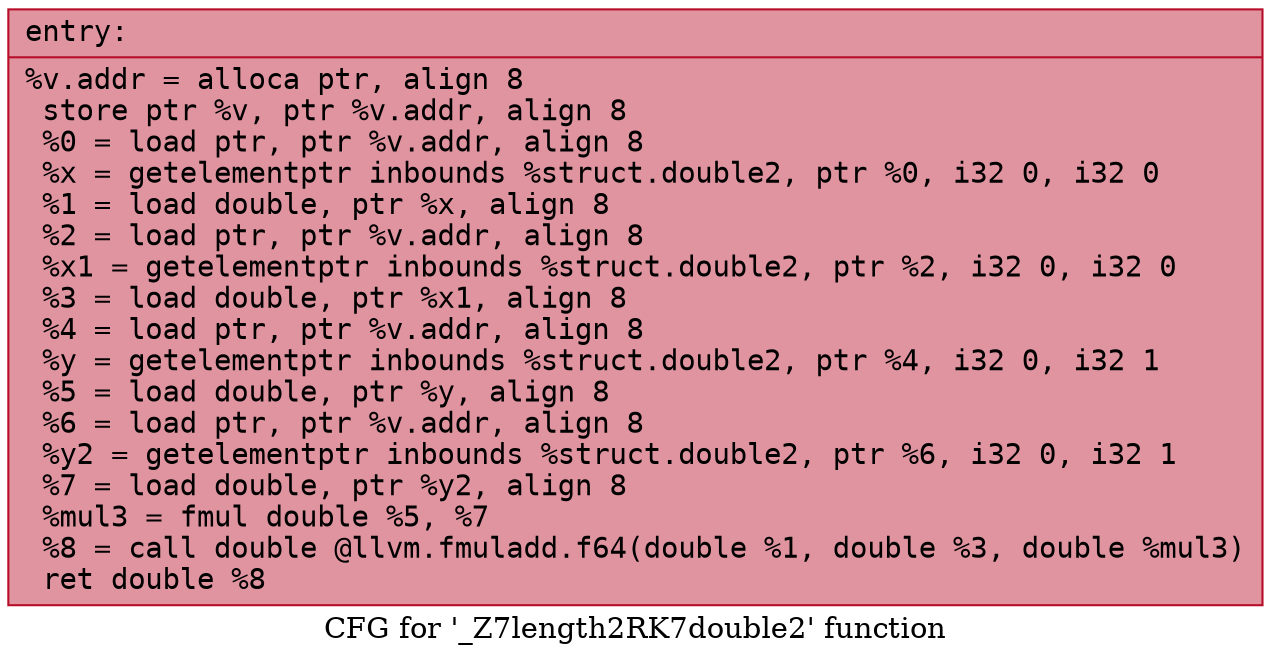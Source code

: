 digraph "CFG for '_Z7length2RK7double2' function" {
	label="CFG for '_Z7length2RK7double2' function";

	Node0x5561607d3420 [shape=record,color="#b70d28ff", style=filled, fillcolor="#b70d2870" fontname="Courier",label="{entry:\l|  %v.addr = alloca ptr, align 8\l  store ptr %v, ptr %v.addr, align 8\l  %0 = load ptr, ptr %v.addr, align 8\l  %x = getelementptr inbounds %struct.double2, ptr %0, i32 0, i32 0\l  %1 = load double, ptr %x, align 8\l  %2 = load ptr, ptr %v.addr, align 8\l  %x1 = getelementptr inbounds %struct.double2, ptr %2, i32 0, i32 0\l  %3 = load double, ptr %x1, align 8\l  %4 = load ptr, ptr %v.addr, align 8\l  %y = getelementptr inbounds %struct.double2, ptr %4, i32 0, i32 1\l  %5 = load double, ptr %y, align 8\l  %6 = load ptr, ptr %v.addr, align 8\l  %y2 = getelementptr inbounds %struct.double2, ptr %6, i32 0, i32 1\l  %7 = load double, ptr %y2, align 8\l  %mul3 = fmul double %5, %7\l  %8 = call double @llvm.fmuladd.f64(double %1, double %3, double %mul3)\l  ret double %8\l}"];
}

